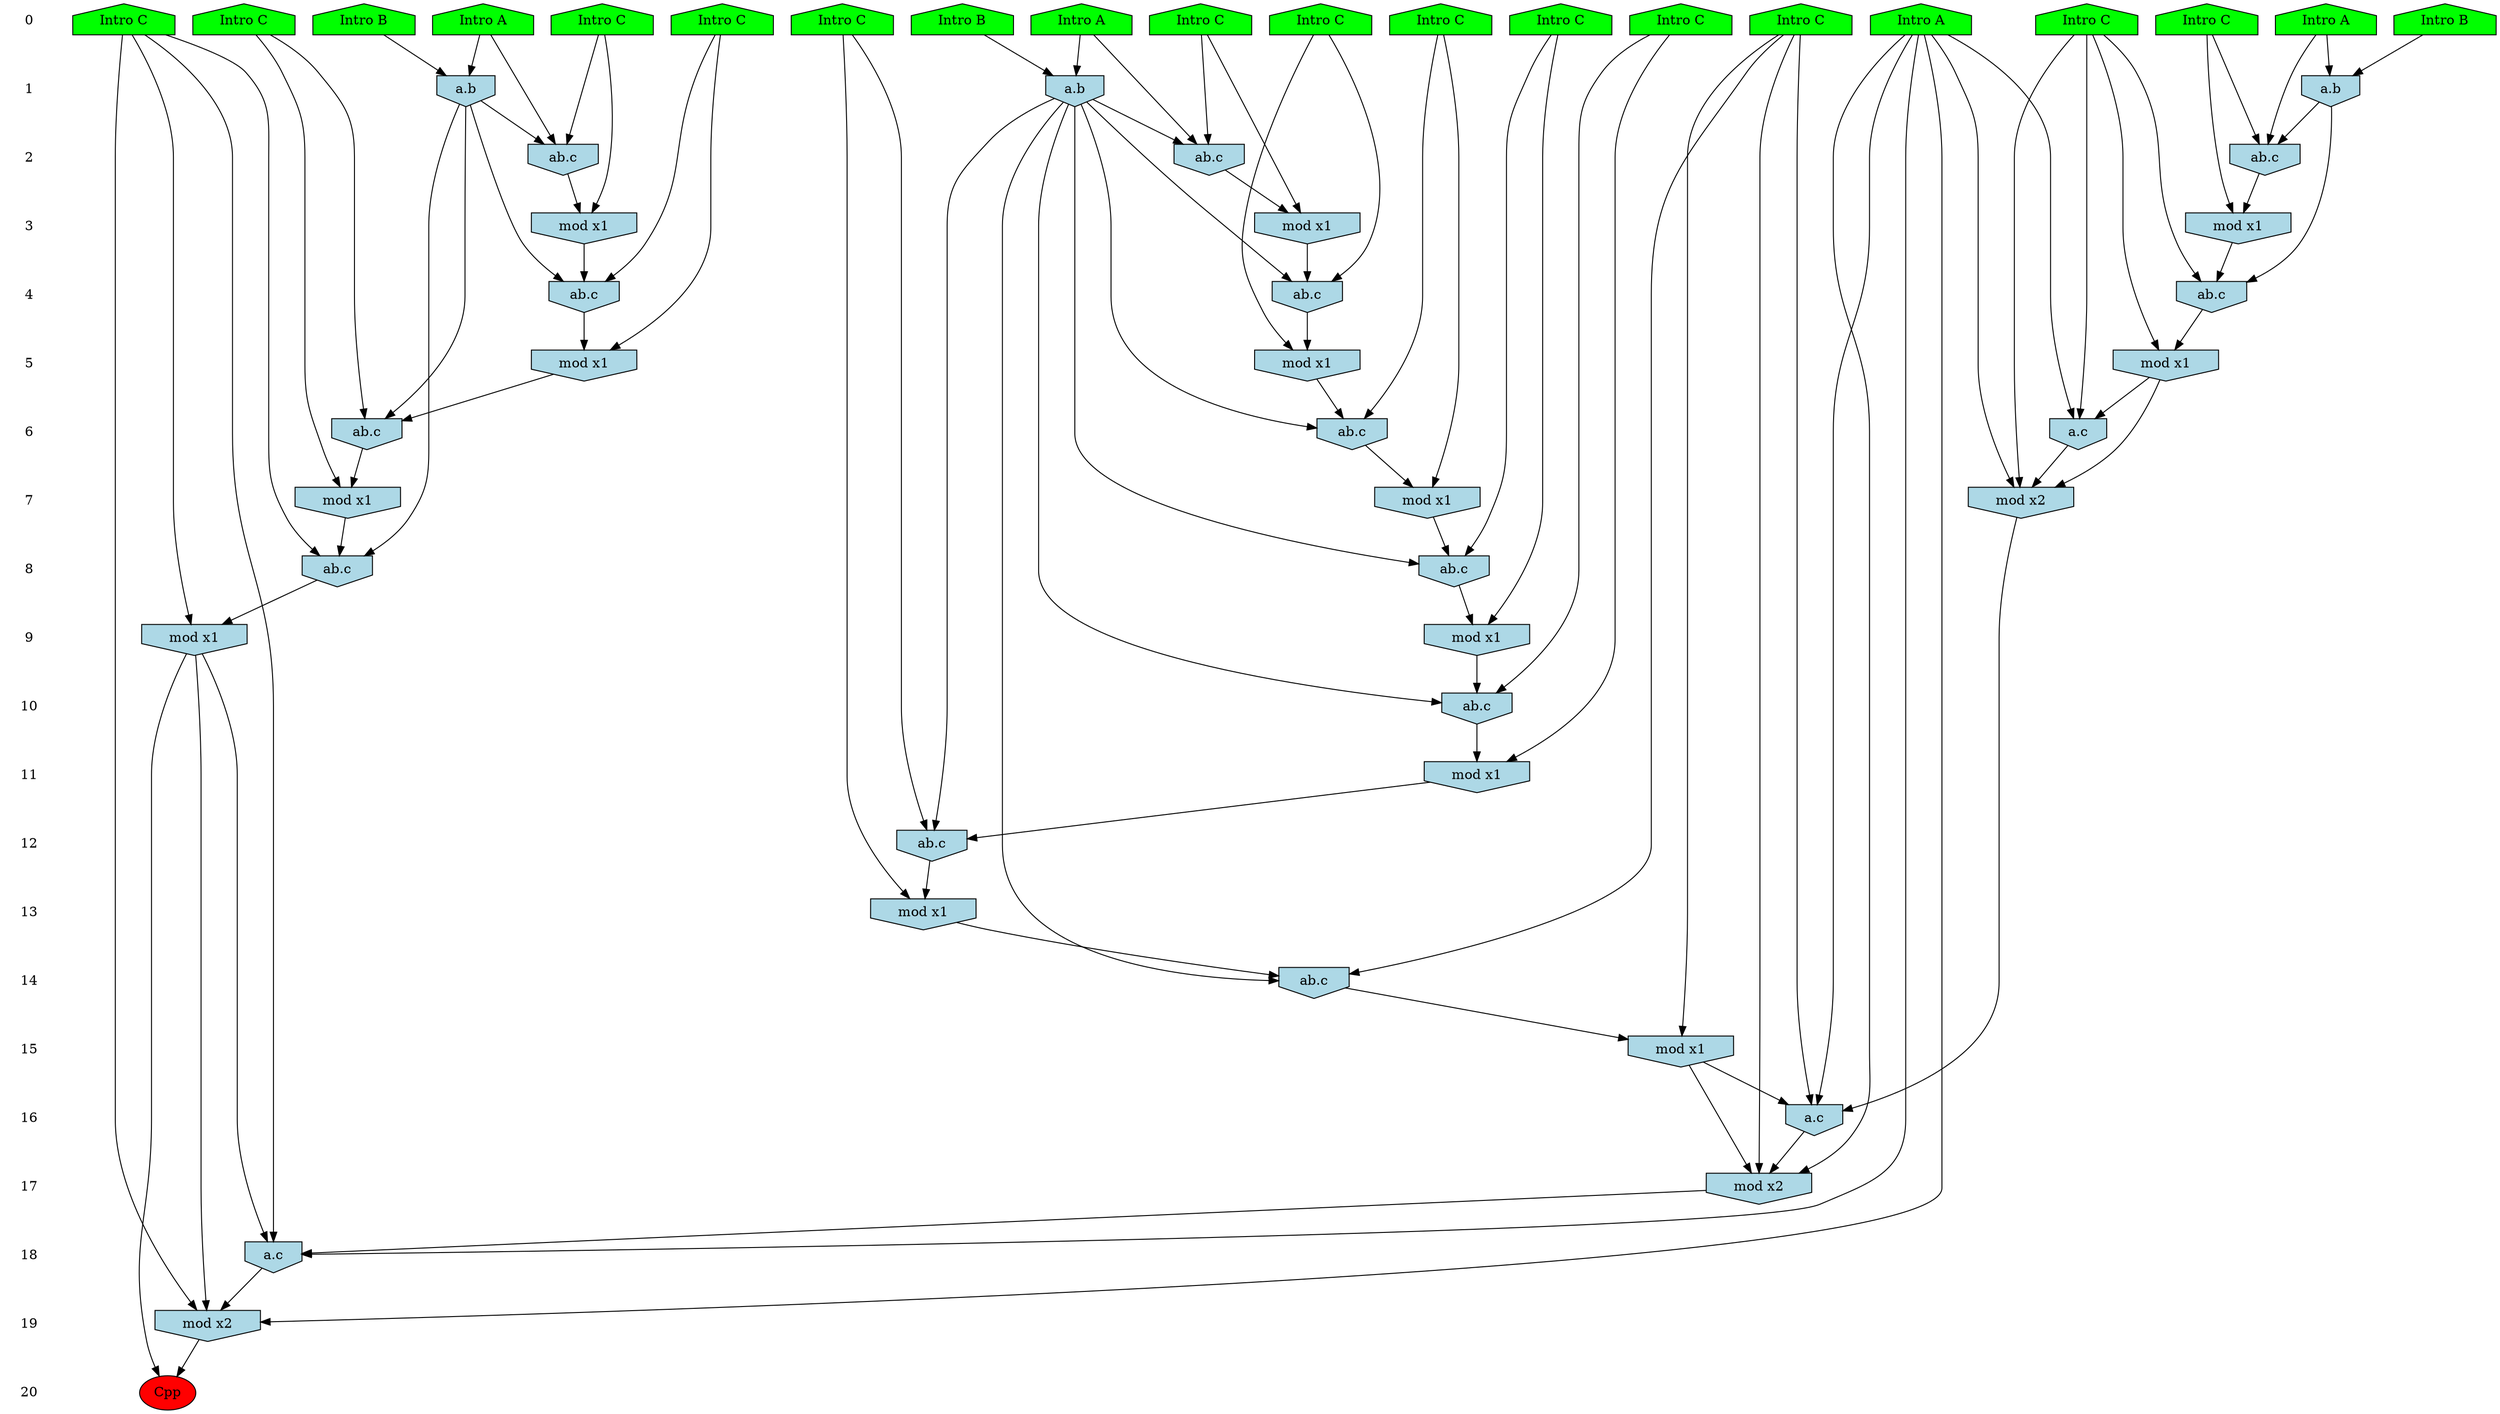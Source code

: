 /* Compression of 1 causal flows obtained in average at 1.994991E+01 t.u */
/* Compressed causal flows were: [3692] */
digraph G{
 ranksep=.5 ; 
{ rank = same ; "0" [shape=plaintext] ; node_1 [label ="Intro B", shape=house, style=filled, fillcolor=green] ;
node_2 [label ="Intro A", shape=house, style=filled, fillcolor=green] ;
node_3 [label ="Intro A", shape=house, style=filled, fillcolor=green] ;
node_4 [label ="Intro A", shape=house, style=filled, fillcolor=green] ;
node_5 [label ="Intro A", shape=house, style=filled, fillcolor=green] ;
node_6 [label ="Intro B", shape=house, style=filled, fillcolor=green] ;
node_7 [label ="Intro B", shape=house, style=filled, fillcolor=green] ;
node_8 [label ="Intro C", shape=house, style=filled, fillcolor=green] ;
node_9 [label ="Intro C", shape=house, style=filled, fillcolor=green] ;
node_10 [label ="Intro C", shape=house, style=filled, fillcolor=green] ;
node_11 [label ="Intro C", shape=house, style=filled, fillcolor=green] ;
node_12 [label ="Intro C", shape=house, style=filled, fillcolor=green] ;
node_13 [label ="Intro C", shape=house, style=filled, fillcolor=green] ;
node_14 [label ="Intro C", shape=house, style=filled, fillcolor=green] ;
node_15 [label ="Intro C", shape=house, style=filled, fillcolor=green] ;
node_16 [label ="Intro C", shape=house, style=filled, fillcolor=green] ;
node_17 [label ="Intro C", shape=house, style=filled, fillcolor=green] ;
node_18 [label ="Intro C", shape=house, style=filled, fillcolor=green] ;
node_19 [label ="Intro C", shape=house, style=filled, fillcolor=green] ;
node_20 [label ="Intro C", shape=house, style=filled, fillcolor=green] ;
}
{ rank = same ; "1" [shape=plaintext] ; node_21 [label="a.b", shape=invhouse, style=filled, fillcolor = lightblue] ;
node_22 [label="a.b", shape=invhouse, style=filled, fillcolor = lightblue] ;
node_24 [label="a.b", shape=invhouse, style=filled, fillcolor = lightblue] ;
}
{ rank = same ; "2" [shape=plaintext] ; node_23 [label="ab.c", shape=invhouse, style=filled, fillcolor = lightblue] ;
node_25 [label="ab.c", shape=invhouse, style=filled, fillcolor = lightblue] ;
node_26 [label="ab.c", shape=invhouse, style=filled, fillcolor = lightblue] ;
}
{ rank = same ; "3" [shape=plaintext] ; node_27 [label="mod x1", shape=invhouse, style=filled, fillcolor = lightblue] ;
node_28 [label="mod x1", shape=invhouse, style=filled, fillcolor = lightblue] ;
node_30 [label="mod x1", shape=invhouse, style=filled, fillcolor = lightblue] ;
}
{ rank = same ; "4" [shape=plaintext] ; node_29 [label="ab.c", shape=invhouse, style=filled, fillcolor = lightblue] ;
node_31 [label="ab.c", shape=invhouse, style=filled, fillcolor = lightblue] ;
node_36 [label="ab.c", shape=invhouse, style=filled, fillcolor = lightblue] ;
}
{ rank = same ; "5" [shape=plaintext] ; node_32 [label="mod x1", shape=invhouse, style=filled, fillcolor = lightblue] ;
node_33 [label="mod x1", shape=invhouse, style=filled, fillcolor = lightblue] ;
node_37 [label="mod x1", shape=invhouse, style=filled, fillcolor = lightblue] ;
}
{ rank = same ; "6" [shape=plaintext] ; node_34 [label="ab.c", shape=invhouse, style=filled, fillcolor = lightblue] ;
node_39 [label="ab.c", shape=invhouse, style=filled, fillcolor = lightblue] ;
node_43 [label="a.c", shape=invhouse, style=filled, fillcolor = lightblue] ;
}
{ rank = same ; "7" [shape=plaintext] ; node_35 [label="mod x1", shape=invhouse, style=filled, fillcolor = lightblue] ;
node_44 [label="mod x2", shape=invhouse, style=filled, fillcolor = lightblue] ;
node_46 [label="mod x1", shape=invhouse, style=filled, fillcolor = lightblue] ;
}
{ rank = same ; "8" [shape=plaintext] ; node_38 [label="ab.c", shape=invhouse, style=filled, fillcolor = lightblue] ;
node_48 [label="ab.c", shape=invhouse, style=filled, fillcolor = lightblue] ;
}
{ rank = same ; "9" [shape=plaintext] ; node_40 [label="mod x1", shape=invhouse, style=filled, fillcolor = lightblue] ;
node_49 [label="mod x1", shape=invhouse, style=filled, fillcolor = lightblue] ;
}
{ rank = same ; "10" [shape=plaintext] ; node_41 [label="ab.c", shape=invhouse, style=filled, fillcolor = lightblue] ;
}
{ rank = same ; "11" [shape=plaintext] ; node_42 [label="mod x1", shape=invhouse, style=filled, fillcolor = lightblue] ;
}
{ rank = same ; "12" [shape=plaintext] ; node_45 [label="ab.c", shape=invhouse, style=filled, fillcolor = lightblue] ;
}
{ rank = same ; "13" [shape=plaintext] ; node_47 [label="mod x1", shape=invhouse, style=filled, fillcolor = lightblue] ;
}
{ rank = same ; "14" [shape=plaintext] ; node_50 [label="ab.c", shape=invhouse, style=filled, fillcolor = lightblue] ;
}
{ rank = same ; "15" [shape=plaintext] ; node_51 [label="mod x1", shape=invhouse, style=filled, fillcolor = lightblue] ;
}
{ rank = same ; "16" [shape=plaintext] ; node_52 [label="a.c", shape=invhouse, style=filled, fillcolor = lightblue] ;
}
{ rank = same ; "17" [shape=plaintext] ; node_53 [label="mod x2", shape=invhouse, style=filled, fillcolor = lightblue] ;
}
{ rank = same ; "18" [shape=plaintext] ; node_54 [label="a.c", shape=invhouse, style=filled, fillcolor = lightblue] ;
}
{ rank = same ; "19" [shape=plaintext] ; node_55 [label="mod x2", shape=invhouse, style=filled, fillcolor = lightblue] ;
}
{ rank = same ; "20" [shape=plaintext] ; node_56 [label ="Cpp", style=filled, fillcolor=red] ;
}
"0" -> "1" [style="invis"]; 
"1" -> "2" [style="invis"]; 
"2" -> "3" [style="invis"]; 
"3" -> "4" [style="invis"]; 
"4" -> "5" [style="invis"]; 
"5" -> "6" [style="invis"]; 
"6" -> "7" [style="invis"]; 
"7" -> "8" [style="invis"]; 
"8" -> "9" [style="invis"]; 
"9" -> "10" [style="invis"]; 
"10" -> "11" [style="invis"]; 
"11" -> "12" [style="invis"]; 
"12" -> "13" [style="invis"]; 
"13" -> "14" [style="invis"]; 
"14" -> "15" [style="invis"]; 
"15" -> "16" [style="invis"]; 
"16" -> "17" [style="invis"]; 
"17" -> "18" [style="invis"]; 
"18" -> "19" [style="invis"]; 
"19" -> "20" [style="invis"]; 
node_1 -> node_21
node_3 -> node_21
node_4 -> node_22
node_7 -> node_22
node_4 -> node_23
node_19 -> node_23
node_22 -> node_23
node_5 -> node_24
node_6 -> node_24
node_3 -> node_25
node_16 -> node_25
node_21 -> node_25
node_5 -> node_26
node_8 -> node_26
node_24 -> node_26
node_8 -> node_27
node_26 -> node_27
node_19 -> node_28
node_23 -> node_28
node_11 -> node_29
node_24 -> node_29
node_27 -> node_29
node_16 -> node_30
node_25 -> node_30
node_13 -> node_31
node_21 -> node_31
node_30 -> node_31
node_11 -> node_32
node_29 -> node_32
node_13 -> node_33
node_31 -> node_33
node_12 -> node_34
node_24 -> node_34
node_32 -> node_34
node_12 -> node_35
node_34 -> node_35
node_15 -> node_36
node_22 -> node_36
node_28 -> node_36
node_15 -> node_37
node_36 -> node_37
node_14 -> node_38
node_24 -> node_38
node_35 -> node_38
node_9 -> node_39
node_22 -> node_39
node_37 -> node_39
node_14 -> node_40
node_38 -> node_40
node_20 -> node_41
node_24 -> node_41
node_40 -> node_41
node_20 -> node_42
node_41 -> node_42
node_2 -> node_43
node_13 -> node_43
node_33 -> node_43
node_2 -> node_44
node_13 -> node_44
node_33 -> node_44
node_43 -> node_44
node_10 -> node_45
node_24 -> node_45
node_42 -> node_45
node_9 -> node_46
node_39 -> node_46
node_10 -> node_47
node_45 -> node_47
node_17 -> node_48
node_22 -> node_48
node_46 -> node_48
node_17 -> node_49
node_48 -> node_49
node_18 -> node_50
node_24 -> node_50
node_47 -> node_50
node_18 -> node_51
node_50 -> node_51
node_2 -> node_52
node_18 -> node_52
node_44 -> node_52
node_51 -> node_52
node_2 -> node_53
node_18 -> node_53
node_51 -> node_53
node_52 -> node_53
node_2 -> node_54
node_17 -> node_54
node_49 -> node_54
node_53 -> node_54
node_2 -> node_55
node_17 -> node_55
node_49 -> node_55
node_54 -> node_55
node_49 -> node_56
node_55 -> node_56
}
/*
 Dot generation time: 0.000659
*/